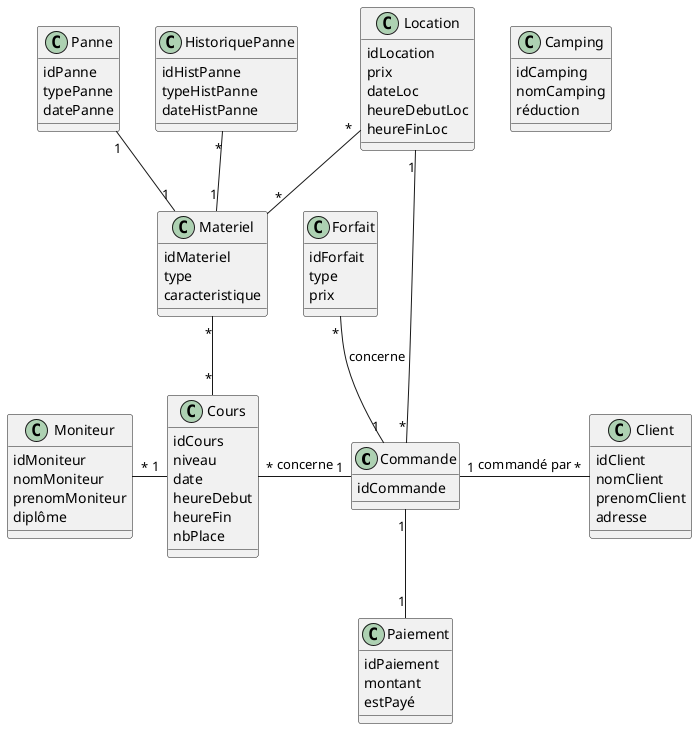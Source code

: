 @startuml
'https://plantuml.com/class-diagram'

Commande "1" -up- "*" Forfait : concerne
Commande "1" -right- "*" Client : commandé par
Commande "1" -left- "*" Cours : concerne
Commande "*" -down- "1" Location
Commande "1" -- "1" Paiement
Moniteur "*" -right- "1" Cours
Materiel "*" -- "*" Cours
Materiel "*" -up- "*" Location
Panne "1" -- "1" Materiel
HistoriquePanne "*" -- "1" Materiel



class Forfait{
    idForfait
    type
    prix
}

class Paiement{
    idPaiement
    montant
    estPayé
}

class Camping{
    idCamping
    nomCamping
    réduction
}

class Client{
    idClient
    nomClient
    prenomClient
    adresse
}

class Commande{
    idCommande
}

class Cours{
    idCours
    niveau
    date
    heureDebut
    heureFin
    nbPlace
}

class Moniteur{
    idMoniteur
    nomMoniteur
    prenomMoniteur
    diplôme
}

class Location{
    idLocation
    prix
    dateLoc
    heureDebutLoc
    heureFinLoc
}

class Materiel{
    idMateriel
    type
    caracteristique
}

class Panne{
    idPanne
    typePanne
    datePanne
}

class HistoriquePanne{
    idHistPanne
    typeHistPanne
    dateHistPanne
}

@enduml